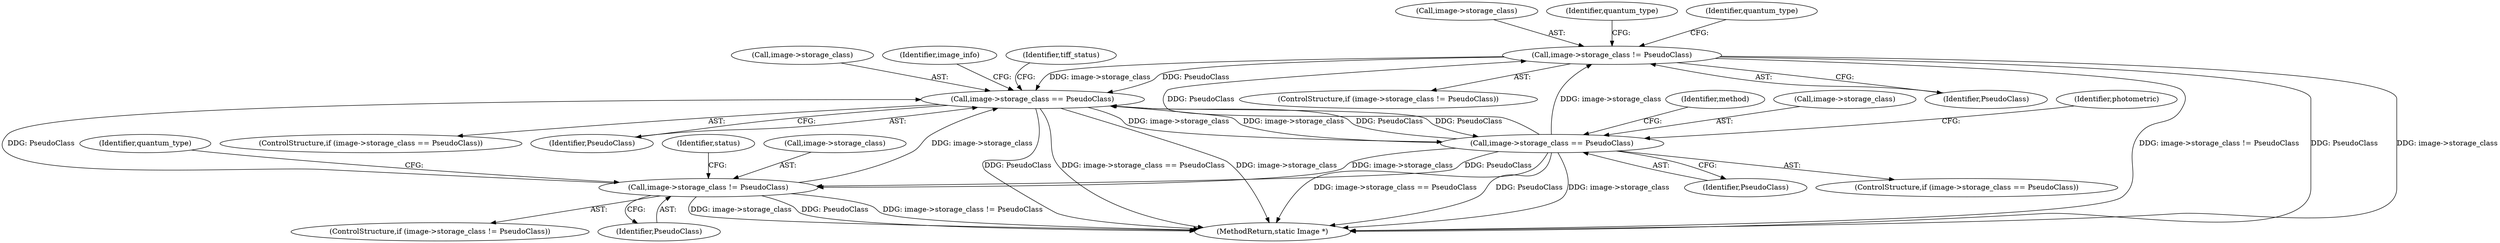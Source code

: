 digraph "0_ImageMagick_f8877abac8e568b2f339cca70c2c3c1b6eaec288@pointer" {
"1001726" [label="(Call,image->storage_class != PseudoClass)"];
"1001624" [label="(Call,image->storage_class == PseudoClass)"];
"1001331" [label="(Call,image->storage_class == PseudoClass)"];
"1001769" [label="(Call,image->storage_class != PseudoClass)"];
"1001726" [label="(Call,image->storage_class != PseudoClass)"];
"1001727" [label="(Call,image->storage_class)"];
"1003406" [label="(MethodReturn,static Image *)"];
"1001630" [label="(Identifier,method)"];
"1001625" [label="(Call,image->storage_class)"];
"1001769" [label="(Call,image->storage_class != PseudoClass)"];
"1001628" [label="(Identifier,PseudoClass)"];
"1001770" [label="(Call,image->storage_class)"];
"1001635" [label="(Identifier,photometric)"];
"1001768" [label="(ControlStructure,if (image->storage_class != PseudoClass))"];
"1001754" [label="(Identifier,quantum_type)"];
"1001773" [label="(Identifier,PseudoClass)"];
"1001776" [label="(Identifier,quantum_type)"];
"1001623" [label="(ControlStructure,if (image->storage_class == PseudoClass))"];
"1001343" [label="(Identifier,tiff_status)"];
"1001332" [label="(Call,image->storage_class)"];
"1001330" [label="(ControlStructure,if (image->storage_class == PseudoClass))"];
"1001725" [label="(ControlStructure,if (image->storage_class != PseudoClass))"];
"1001790" [label="(Identifier,status)"];
"1001331" [label="(Call,image->storage_class == PseudoClass)"];
"1001726" [label="(Call,image->storage_class != PseudoClass)"];
"1001730" [label="(Identifier,PseudoClass)"];
"1001335" [label="(Identifier,PseudoClass)"];
"1001500" [label="(Identifier,image_info)"];
"1001733" [label="(Identifier,quantum_type)"];
"1001624" [label="(Call,image->storage_class == PseudoClass)"];
"1001726" -> "1001725"  [label="AST: "];
"1001726" -> "1001730"  [label="CFG: "];
"1001727" -> "1001726"  [label="AST: "];
"1001730" -> "1001726"  [label="AST: "];
"1001733" -> "1001726"  [label="CFG: "];
"1001754" -> "1001726"  [label="CFG: "];
"1001726" -> "1003406"  [label="DDG: image->storage_class != PseudoClass"];
"1001726" -> "1003406"  [label="DDG: PseudoClass"];
"1001726" -> "1003406"  [label="DDG: image->storage_class"];
"1001726" -> "1001331"  [label="DDG: image->storage_class"];
"1001726" -> "1001331"  [label="DDG: PseudoClass"];
"1001624" -> "1001726"  [label="DDG: image->storage_class"];
"1001624" -> "1001726"  [label="DDG: PseudoClass"];
"1001624" -> "1001623"  [label="AST: "];
"1001624" -> "1001628"  [label="CFG: "];
"1001625" -> "1001624"  [label="AST: "];
"1001628" -> "1001624"  [label="AST: "];
"1001630" -> "1001624"  [label="CFG: "];
"1001635" -> "1001624"  [label="CFG: "];
"1001624" -> "1003406"  [label="DDG: image->storage_class == PseudoClass"];
"1001624" -> "1003406"  [label="DDG: PseudoClass"];
"1001624" -> "1003406"  [label="DDG: image->storage_class"];
"1001624" -> "1001331"  [label="DDG: image->storage_class"];
"1001624" -> "1001331"  [label="DDG: PseudoClass"];
"1001331" -> "1001624"  [label="DDG: image->storage_class"];
"1001331" -> "1001624"  [label="DDG: PseudoClass"];
"1001624" -> "1001769"  [label="DDG: image->storage_class"];
"1001624" -> "1001769"  [label="DDG: PseudoClass"];
"1001331" -> "1001330"  [label="AST: "];
"1001331" -> "1001335"  [label="CFG: "];
"1001332" -> "1001331"  [label="AST: "];
"1001335" -> "1001331"  [label="AST: "];
"1001343" -> "1001331"  [label="CFG: "];
"1001500" -> "1001331"  [label="CFG: "];
"1001331" -> "1003406"  [label="DDG: image->storage_class"];
"1001331" -> "1003406"  [label="DDG: PseudoClass"];
"1001331" -> "1003406"  [label="DDG: image->storage_class == PseudoClass"];
"1001769" -> "1001331"  [label="DDG: image->storage_class"];
"1001769" -> "1001331"  [label="DDG: PseudoClass"];
"1001769" -> "1001768"  [label="AST: "];
"1001769" -> "1001773"  [label="CFG: "];
"1001770" -> "1001769"  [label="AST: "];
"1001773" -> "1001769"  [label="AST: "];
"1001776" -> "1001769"  [label="CFG: "];
"1001790" -> "1001769"  [label="CFG: "];
"1001769" -> "1003406"  [label="DDG: image->storage_class != PseudoClass"];
"1001769" -> "1003406"  [label="DDG: image->storage_class"];
"1001769" -> "1003406"  [label="DDG: PseudoClass"];
}
